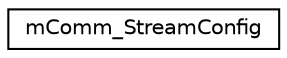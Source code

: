digraph "Graphical Class Hierarchy"
{
  edge [fontname="Helvetica",fontsize="10",labelfontname="Helvetica",labelfontsize="10"];
  node [fontname="Helvetica",fontsize="10",shape=record];
  rankdir="LR";
  Node1 [label="mComm_StreamConfig",height=0.2,width=0.4,color="black", fillcolor="white", style="filled",URL="$structm_comm___stream_config.html"];
}

